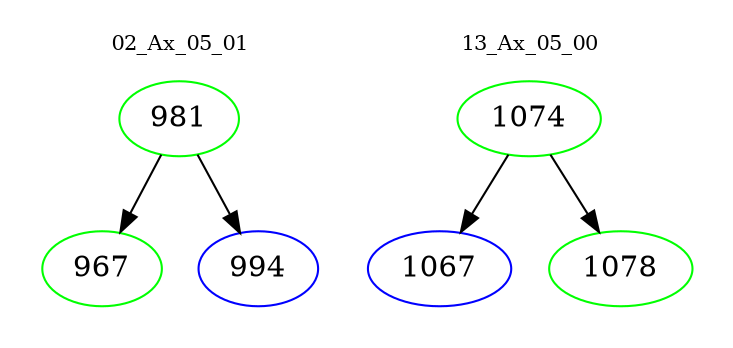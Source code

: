 digraph{
subgraph cluster_0 {
color = white
label = "02_Ax_05_01";
fontsize=10;
T0_981 [label="981", color="green"]
T0_981 -> T0_967 [color="black"]
T0_967 [label="967", color="green"]
T0_981 -> T0_994 [color="black"]
T0_994 [label="994", color="blue"]
}
subgraph cluster_1 {
color = white
label = "13_Ax_05_00";
fontsize=10;
T1_1074 [label="1074", color="green"]
T1_1074 -> T1_1067 [color="black"]
T1_1067 [label="1067", color="blue"]
T1_1074 -> T1_1078 [color="black"]
T1_1078 [label="1078", color="green"]
}
}
